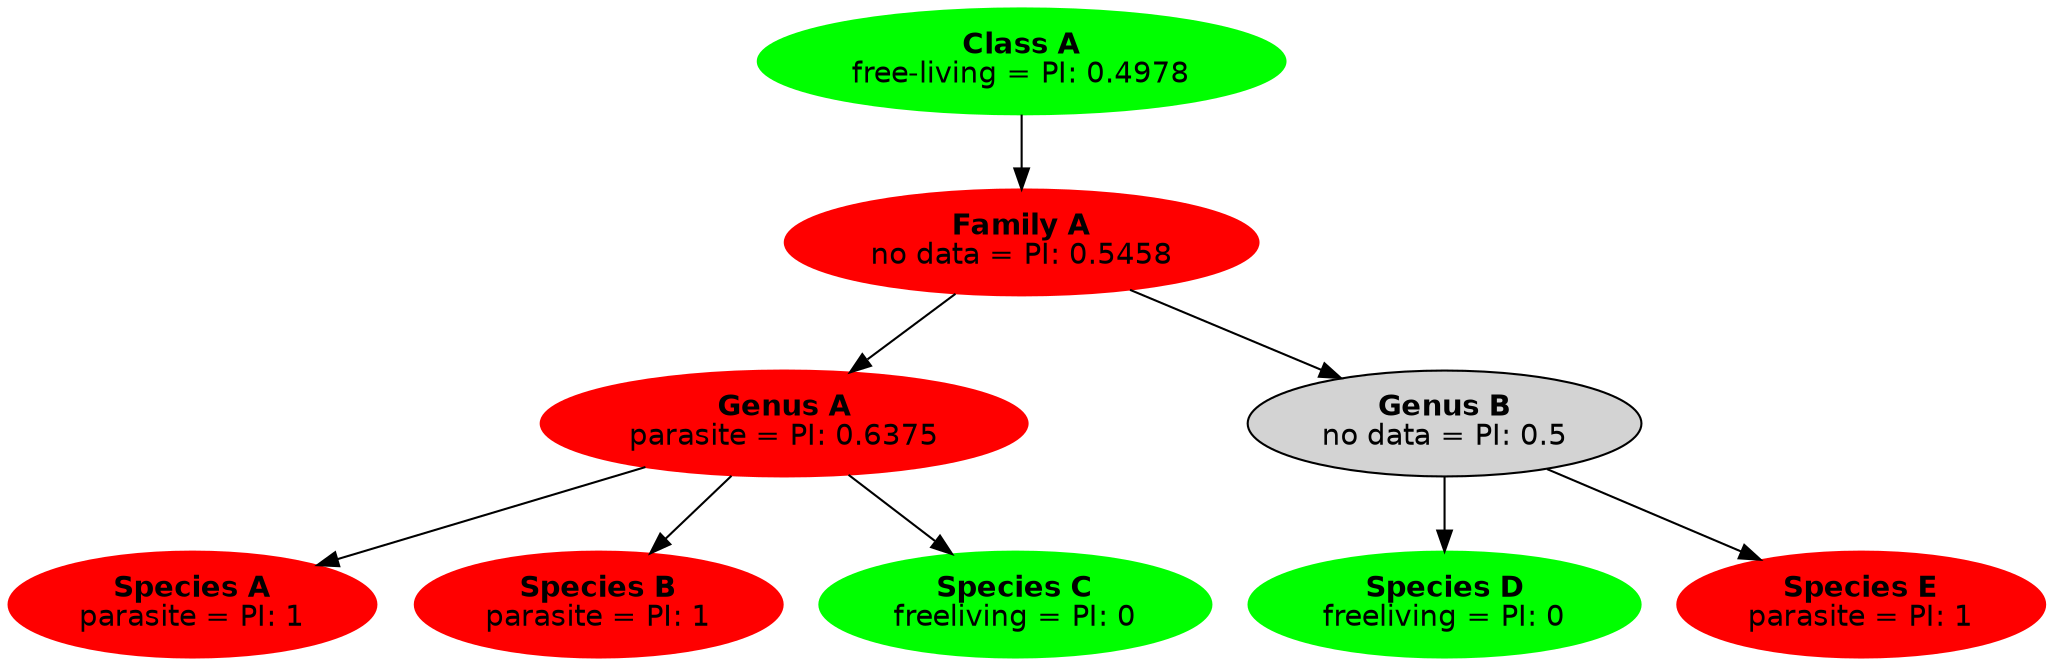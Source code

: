 digraph G {

graph [fontname = "helvetica"];
node [fontname = "helvetica"];
edge [fontname = "helvetica"];    
    
ClassA [label=<<B>Class A</B><br/>free-living = PI: 0.4978>, style=filled, color=green]
FamilyA [label=<<B>Family A</B><br/>no data = PI: 0.5458>, style=filled, color=red]
GenusA [label=<<B>Genus A</B><br/>parasite = PI: 0.6375>, style=filled, color=red]
GenusB [label=<<B>Genus B</B><br/>no data = PI: 0.5>, style=filled]
SpeciesA [label=<<B>Species A</B><br/>parasite = PI: 1>, style=filled, color=red]
SpeciesB [label=<<B>Species B</B><br/>parasite = PI: 1>, style=filled, color=red]
SpeciesC [label=<<B>Species C</B><br/>freeliving = PI: 0>, style=filled, color=green]
SpeciesD [label=<<B>Species D</B><br/>freeliving = PI: 0>, style=filled, color=green]
SpeciesE [label=<<B>Species E</B><br/>parasite = PI: 1>, style=filled, color=red]

ClassA -> FamilyA -> GenusA -> SpeciesA, SpeciesB, SpeciesC
FamilyA -> GenusB -> SpeciesD, SpeciesE
}